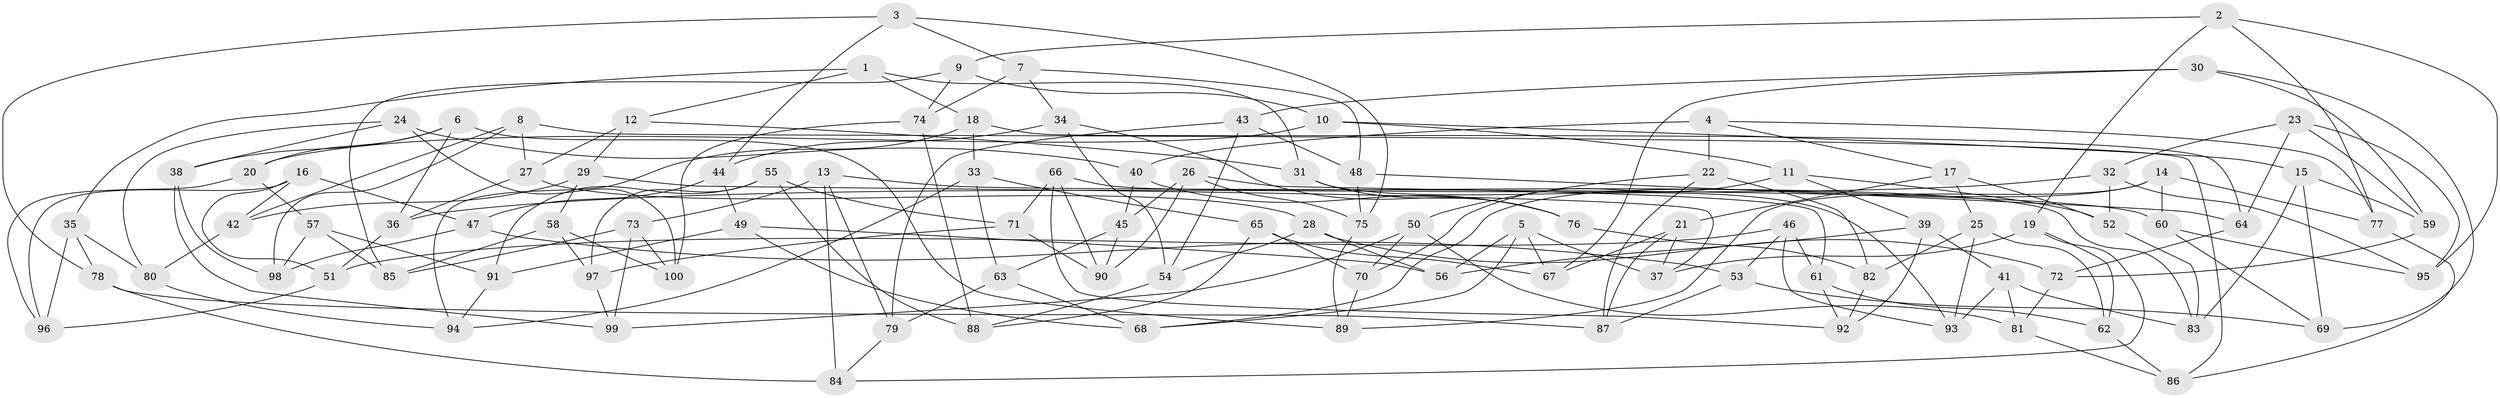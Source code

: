// coarse degree distribution, {12: 0.06666666666666667, 10: 0.06666666666666667, 9: 0.1, 6: 0.13333333333333333, 7: 0.2, 4: 0.16666666666666666, 5: 0.13333333333333333, 8: 0.03333333333333333, 14: 0.03333333333333333, 11: 0.03333333333333333, 2: 0.03333333333333333}
// Generated by graph-tools (version 1.1) at 2025/20/03/04/25 18:20:29]
// undirected, 100 vertices, 200 edges
graph export_dot {
graph [start="1"]
  node [color=gray90,style=filled];
  1;
  2;
  3;
  4;
  5;
  6;
  7;
  8;
  9;
  10;
  11;
  12;
  13;
  14;
  15;
  16;
  17;
  18;
  19;
  20;
  21;
  22;
  23;
  24;
  25;
  26;
  27;
  28;
  29;
  30;
  31;
  32;
  33;
  34;
  35;
  36;
  37;
  38;
  39;
  40;
  41;
  42;
  43;
  44;
  45;
  46;
  47;
  48;
  49;
  50;
  51;
  52;
  53;
  54;
  55;
  56;
  57;
  58;
  59;
  60;
  61;
  62;
  63;
  64;
  65;
  66;
  67;
  68;
  69;
  70;
  71;
  72;
  73;
  74;
  75;
  76;
  77;
  78;
  79;
  80;
  81;
  82;
  83;
  84;
  85;
  86;
  87;
  88;
  89;
  90;
  91;
  92;
  93;
  94;
  95;
  96;
  97;
  98;
  99;
  100;
  1 -- 35;
  1 -- 31;
  1 -- 18;
  1 -- 12;
  2 -- 77;
  2 -- 95;
  2 -- 19;
  2 -- 9;
  3 -- 78;
  3 -- 7;
  3 -- 44;
  3 -- 75;
  4 -- 22;
  4 -- 77;
  4 -- 17;
  4 -- 40;
  5 -- 56;
  5 -- 67;
  5 -- 37;
  5 -- 68;
  6 -- 36;
  6 -- 89;
  6 -- 20;
  6 -- 38;
  7 -- 48;
  7 -- 74;
  7 -- 34;
  8 -- 42;
  8 -- 98;
  8 -- 86;
  8 -- 27;
  9 -- 85;
  9 -- 10;
  9 -- 74;
  10 -- 15;
  10 -- 11;
  10 -- 20;
  11 -- 70;
  11 -- 39;
  11 -- 52;
  12 -- 27;
  12 -- 29;
  12 -- 31;
  13 -- 73;
  13 -- 79;
  13 -- 84;
  13 -- 60;
  14 -- 89;
  14 -- 60;
  14 -- 68;
  14 -- 77;
  15 -- 59;
  15 -- 83;
  15 -- 69;
  16 -- 47;
  16 -- 51;
  16 -- 42;
  16 -- 96;
  17 -- 52;
  17 -- 21;
  17 -- 25;
  18 -- 33;
  18 -- 64;
  18 -- 94;
  19 -- 37;
  19 -- 84;
  19 -- 62;
  20 -- 57;
  20 -- 96;
  21 -- 37;
  21 -- 87;
  21 -- 67;
  22 -- 82;
  22 -- 50;
  22 -- 87;
  23 -- 64;
  23 -- 95;
  23 -- 32;
  23 -- 59;
  24 -- 38;
  24 -- 80;
  24 -- 40;
  24 -- 100;
  25 -- 82;
  25 -- 62;
  25 -- 93;
  26 -- 75;
  26 -- 45;
  26 -- 61;
  26 -- 90;
  27 -- 36;
  27 -- 28;
  28 -- 72;
  28 -- 54;
  28 -- 56;
  29 -- 42;
  29 -- 58;
  29 -- 37;
  30 -- 67;
  30 -- 69;
  30 -- 59;
  30 -- 43;
  31 -- 93;
  31 -- 76;
  32 -- 95;
  32 -- 52;
  32 -- 36;
  33 -- 65;
  33 -- 63;
  33 -- 94;
  34 -- 76;
  34 -- 54;
  34 -- 44;
  35 -- 96;
  35 -- 80;
  35 -- 78;
  36 -- 51;
  38 -- 98;
  38 -- 99;
  39 -- 56;
  39 -- 41;
  39 -- 92;
  40 -- 76;
  40 -- 45;
  41 -- 81;
  41 -- 83;
  41 -- 93;
  42 -- 80;
  43 -- 54;
  43 -- 48;
  43 -- 79;
  44 -- 47;
  44 -- 49;
  45 -- 90;
  45 -- 63;
  46 -- 51;
  46 -- 93;
  46 -- 61;
  46 -- 53;
  47 -- 53;
  47 -- 98;
  48 -- 75;
  48 -- 64;
  49 -- 68;
  49 -- 56;
  49 -- 91;
  50 -- 70;
  50 -- 99;
  50 -- 81;
  51 -- 96;
  52 -- 83;
  53 -- 87;
  53 -- 69;
  54 -- 88;
  55 -- 88;
  55 -- 97;
  55 -- 91;
  55 -- 71;
  57 -- 98;
  57 -- 85;
  57 -- 91;
  58 -- 100;
  58 -- 97;
  58 -- 85;
  59 -- 72;
  60 -- 69;
  60 -- 95;
  61 -- 92;
  61 -- 62;
  62 -- 86;
  63 -- 68;
  63 -- 79;
  64 -- 72;
  65 -- 88;
  65 -- 67;
  65 -- 70;
  66 -- 71;
  66 -- 92;
  66 -- 83;
  66 -- 90;
  70 -- 89;
  71 -- 97;
  71 -- 90;
  72 -- 81;
  73 -- 99;
  73 -- 85;
  73 -- 100;
  74 -- 100;
  74 -- 88;
  75 -- 89;
  76 -- 82;
  77 -- 86;
  78 -- 84;
  78 -- 87;
  79 -- 84;
  80 -- 94;
  81 -- 86;
  82 -- 92;
  91 -- 94;
  97 -- 99;
}
